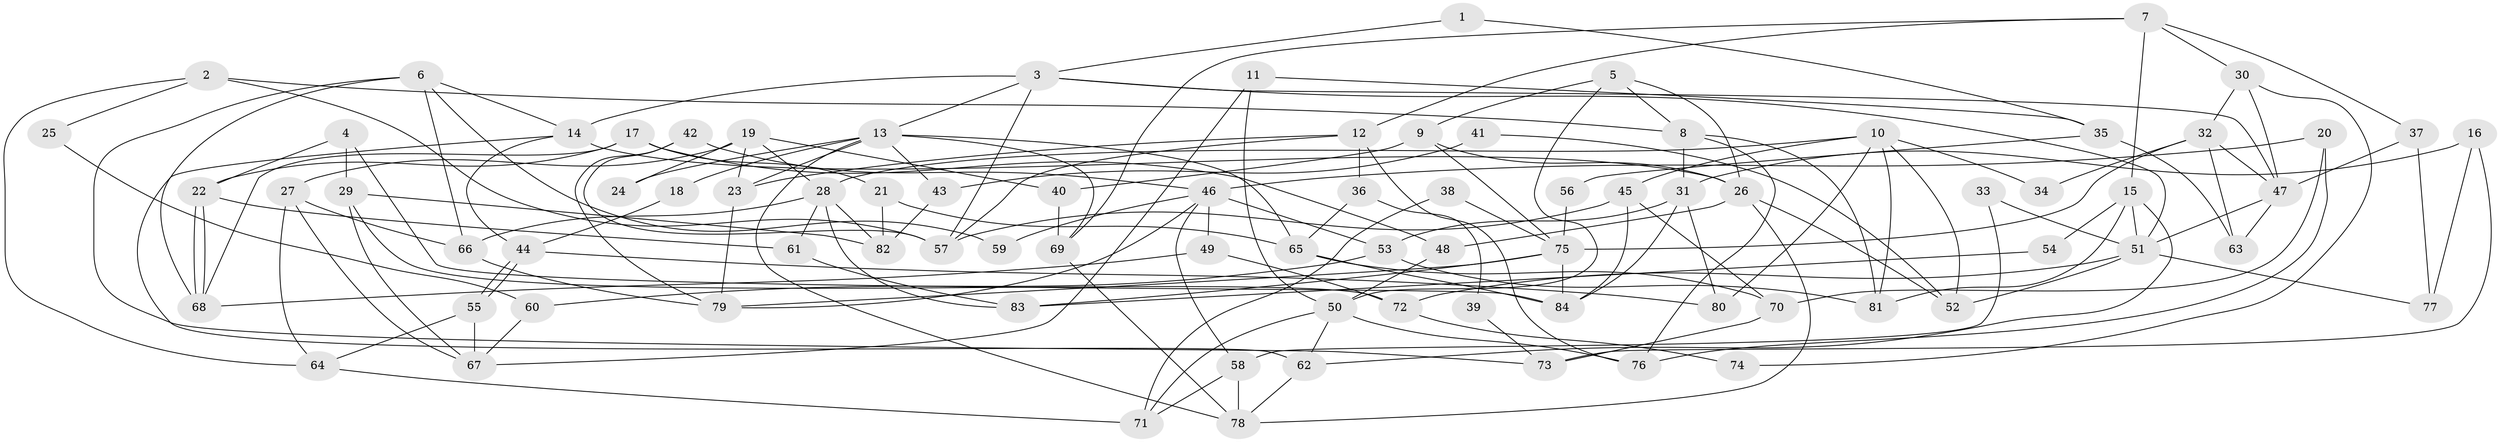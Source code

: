 // coarse degree distribution, {6: 0.09803921568627451, 12: 0.0196078431372549, 4: 0.2549019607843137, 9: 0.0392156862745098, 13: 0.0196078431372549, 8: 0.058823529411764705, 5: 0.09803921568627451, 3: 0.17647058823529413, 7: 0.0392156862745098, 2: 0.17647058823529413, 11: 0.0196078431372549}
// Generated by graph-tools (version 1.1) at 2025/51/03/04/25 22:51:05]
// undirected, 84 vertices, 168 edges
graph export_dot {
  node [color=gray90,style=filled];
  1;
  2;
  3;
  4;
  5;
  6;
  7;
  8;
  9;
  10;
  11;
  12;
  13;
  14;
  15;
  16;
  17;
  18;
  19;
  20;
  21;
  22;
  23;
  24;
  25;
  26;
  27;
  28;
  29;
  30;
  31;
  32;
  33;
  34;
  35;
  36;
  37;
  38;
  39;
  40;
  41;
  42;
  43;
  44;
  45;
  46;
  47;
  48;
  49;
  50;
  51;
  52;
  53;
  54;
  55;
  56;
  57;
  58;
  59;
  60;
  61;
  62;
  63;
  64;
  65;
  66;
  67;
  68;
  69;
  70;
  71;
  72;
  73;
  74;
  75;
  76;
  77;
  78;
  79;
  80;
  81;
  82;
  83;
  84;
  1 -- 3;
  1 -- 35;
  2 -- 57;
  2 -- 8;
  2 -- 25;
  2 -- 64;
  3 -- 13;
  3 -- 47;
  3 -- 14;
  3 -- 51;
  3 -- 57;
  4 -- 22;
  4 -- 84;
  4 -- 29;
  5 -- 26;
  5 -- 8;
  5 -- 9;
  5 -- 50;
  6 -- 14;
  6 -- 66;
  6 -- 59;
  6 -- 68;
  6 -- 73;
  7 -- 69;
  7 -- 15;
  7 -- 12;
  7 -- 30;
  7 -- 37;
  8 -- 31;
  8 -- 76;
  8 -- 81;
  9 -- 26;
  9 -- 40;
  9 -- 75;
  10 -- 81;
  10 -- 28;
  10 -- 34;
  10 -- 45;
  10 -- 52;
  10 -- 80;
  11 -- 50;
  11 -- 67;
  11 -- 35;
  12 -- 76;
  12 -- 23;
  12 -- 36;
  12 -- 57;
  13 -- 69;
  13 -- 65;
  13 -- 18;
  13 -- 23;
  13 -- 24;
  13 -- 43;
  13 -- 78;
  14 -- 62;
  14 -- 26;
  14 -- 44;
  15 -- 62;
  15 -- 51;
  15 -- 54;
  15 -- 81;
  16 -- 77;
  16 -- 31;
  16 -- 73;
  17 -- 68;
  17 -- 48;
  17 -- 21;
  17 -- 22;
  18 -- 44;
  19 -- 27;
  19 -- 23;
  19 -- 24;
  19 -- 28;
  19 -- 40;
  20 -- 46;
  20 -- 70;
  20 -- 76;
  21 -- 65;
  21 -- 82;
  22 -- 68;
  22 -- 68;
  22 -- 61;
  23 -- 79;
  25 -- 60;
  26 -- 52;
  26 -- 48;
  26 -- 78;
  27 -- 67;
  27 -- 66;
  27 -- 64;
  28 -- 83;
  28 -- 61;
  28 -- 66;
  28 -- 82;
  29 -- 82;
  29 -- 67;
  29 -- 72;
  30 -- 32;
  30 -- 47;
  30 -- 74;
  31 -- 53;
  31 -- 80;
  31 -- 84;
  32 -- 75;
  32 -- 47;
  32 -- 34;
  32 -- 63;
  33 -- 51;
  33 -- 58;
  35 -- 63;
  35 -- 56;
  36 -- 65;
  36 -- 39;
  37 -- 47;
  37 -- 77;
  38 -- 75;
  38 -- 71;
  39 -- 73;
  40 -- 69;
  41 -- 43;
  41 -- 52;
  42 -- 57;
  42 -- 79;
  42 -- 46;
  43 -- 82;
  44 -- 55;
  44 -- 55;
  44 -- 80;
  45 -- 57;
  45 -- 70;
  45 -- 84;
  46 -- 79;
  46 -- 49;
  46 -- 53;
  46 -- 58;
  46 -- 59;
  47 -- 51;
  47 -- 63;
  48 -- 50;
  49 -- 68;
  49 -- 72;
  50 -- 71;
  50 -- 62;
  50 -- 76;
  51 -- 72;
  51 -- 52;
  51 -- 77;
  53 -- 81;
  53 -- 60;
  54 -- 83;
  55 -- 64;
  55 -- 67;
  56 -- 75;
  58 -- 78;
  58 -- 71;
  60 -- 67;
  61 -- 83;
  62 -- 78;
  64 -- 71;
  65 -- 84;
  65 -- 70;
  66 -- 79;
  69 -- 78;
  70 -- 73;
  72 -- 74;
  75 -- 84;
  75 -- 79;
  75 -- 83;
}
